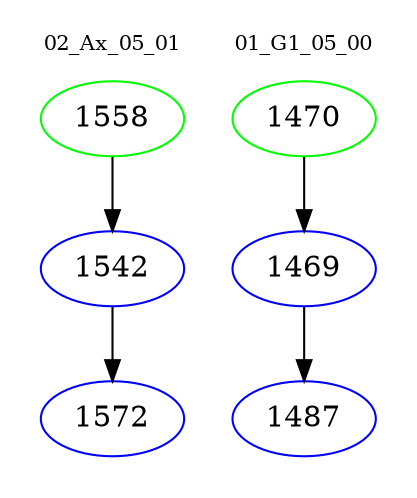 digraph{
subgraph cluster_0 {
color = white
label = "02_Ax_05_01";
fontsize=10;
T0_1558 [label="1558", color="green"]
T0_1558 -> T0_1542 [color="black"]
T0_1542 [label="1542", color="blue"]
T0_1542 -> T0_1572 [color="black"]
T0_1572 [label="1572", color="blue"]
}
subgraph cluster_1 {
color = white
label = "01_G1_05_00";
fontsize=10;
T1_1470 [label="1470", color="green"]
T1_1470 -> T1_1469 [color="black"]
T1_1469 [label="1469", color="blue"]
T1_1469 -> T1_1487 [color="black"]
T1_1487 [label="1487", color="blue"]
}
}

